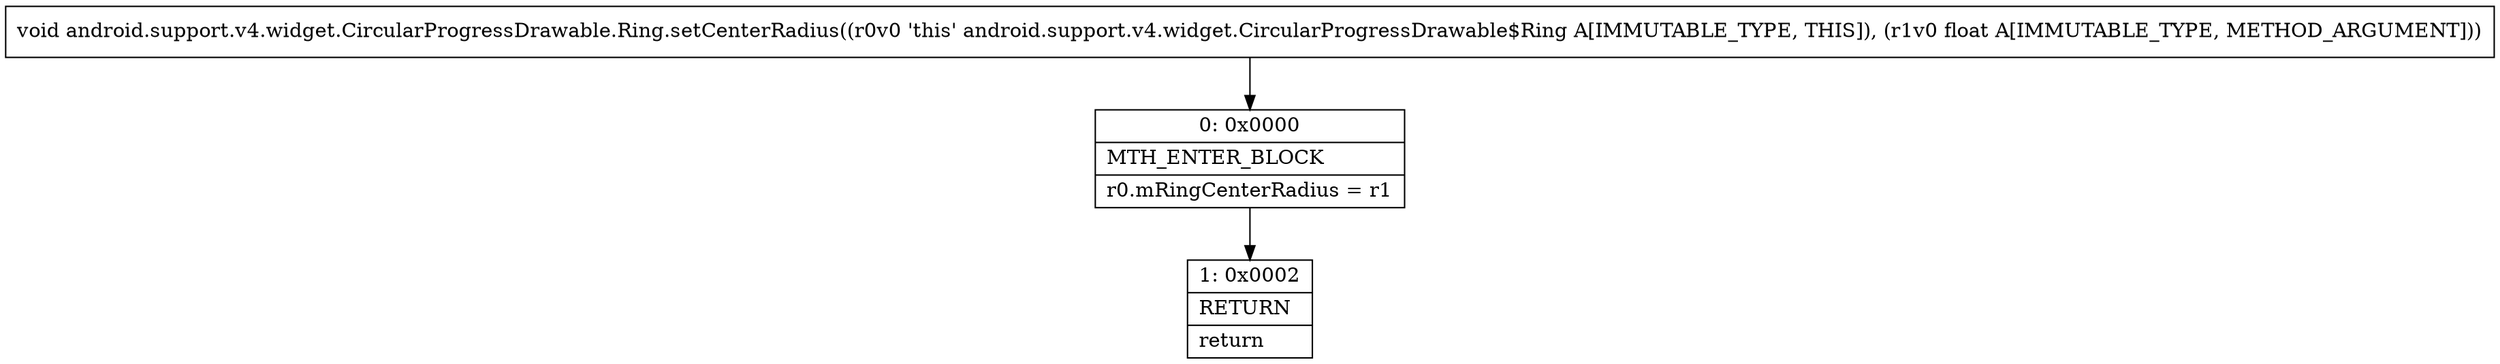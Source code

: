 digraph "CFG forandroid.support.v4.widget.CircularProgressDrawable.Ring.setCenterRadius(F)V" {
Node_0 [shape=record,label="{0\:\ 0x0000|MTH_ENTER_BLOCK\l|r0.mRingCenterRadius = r1\l}"];
Node_1 [shape=record,label="{1\:\ 0x0002|RETURN\l|return\l}"];
MethodNode[shape=record,label="{void android.support.v4.widget.CircularProgressDrawable.Ring.setCenterRadius((r0v0 'this' android.support.v4.widget.CircularProgressDrawable$Ring A[IMMUTABLE_TYPE, THIS]), (r1v0 float A[IMMUTABLE_TYPE, METHOD_ARGUMENT])) }"];
MethodNode -> Node_0;
Node_0 -> Node_1;
}

